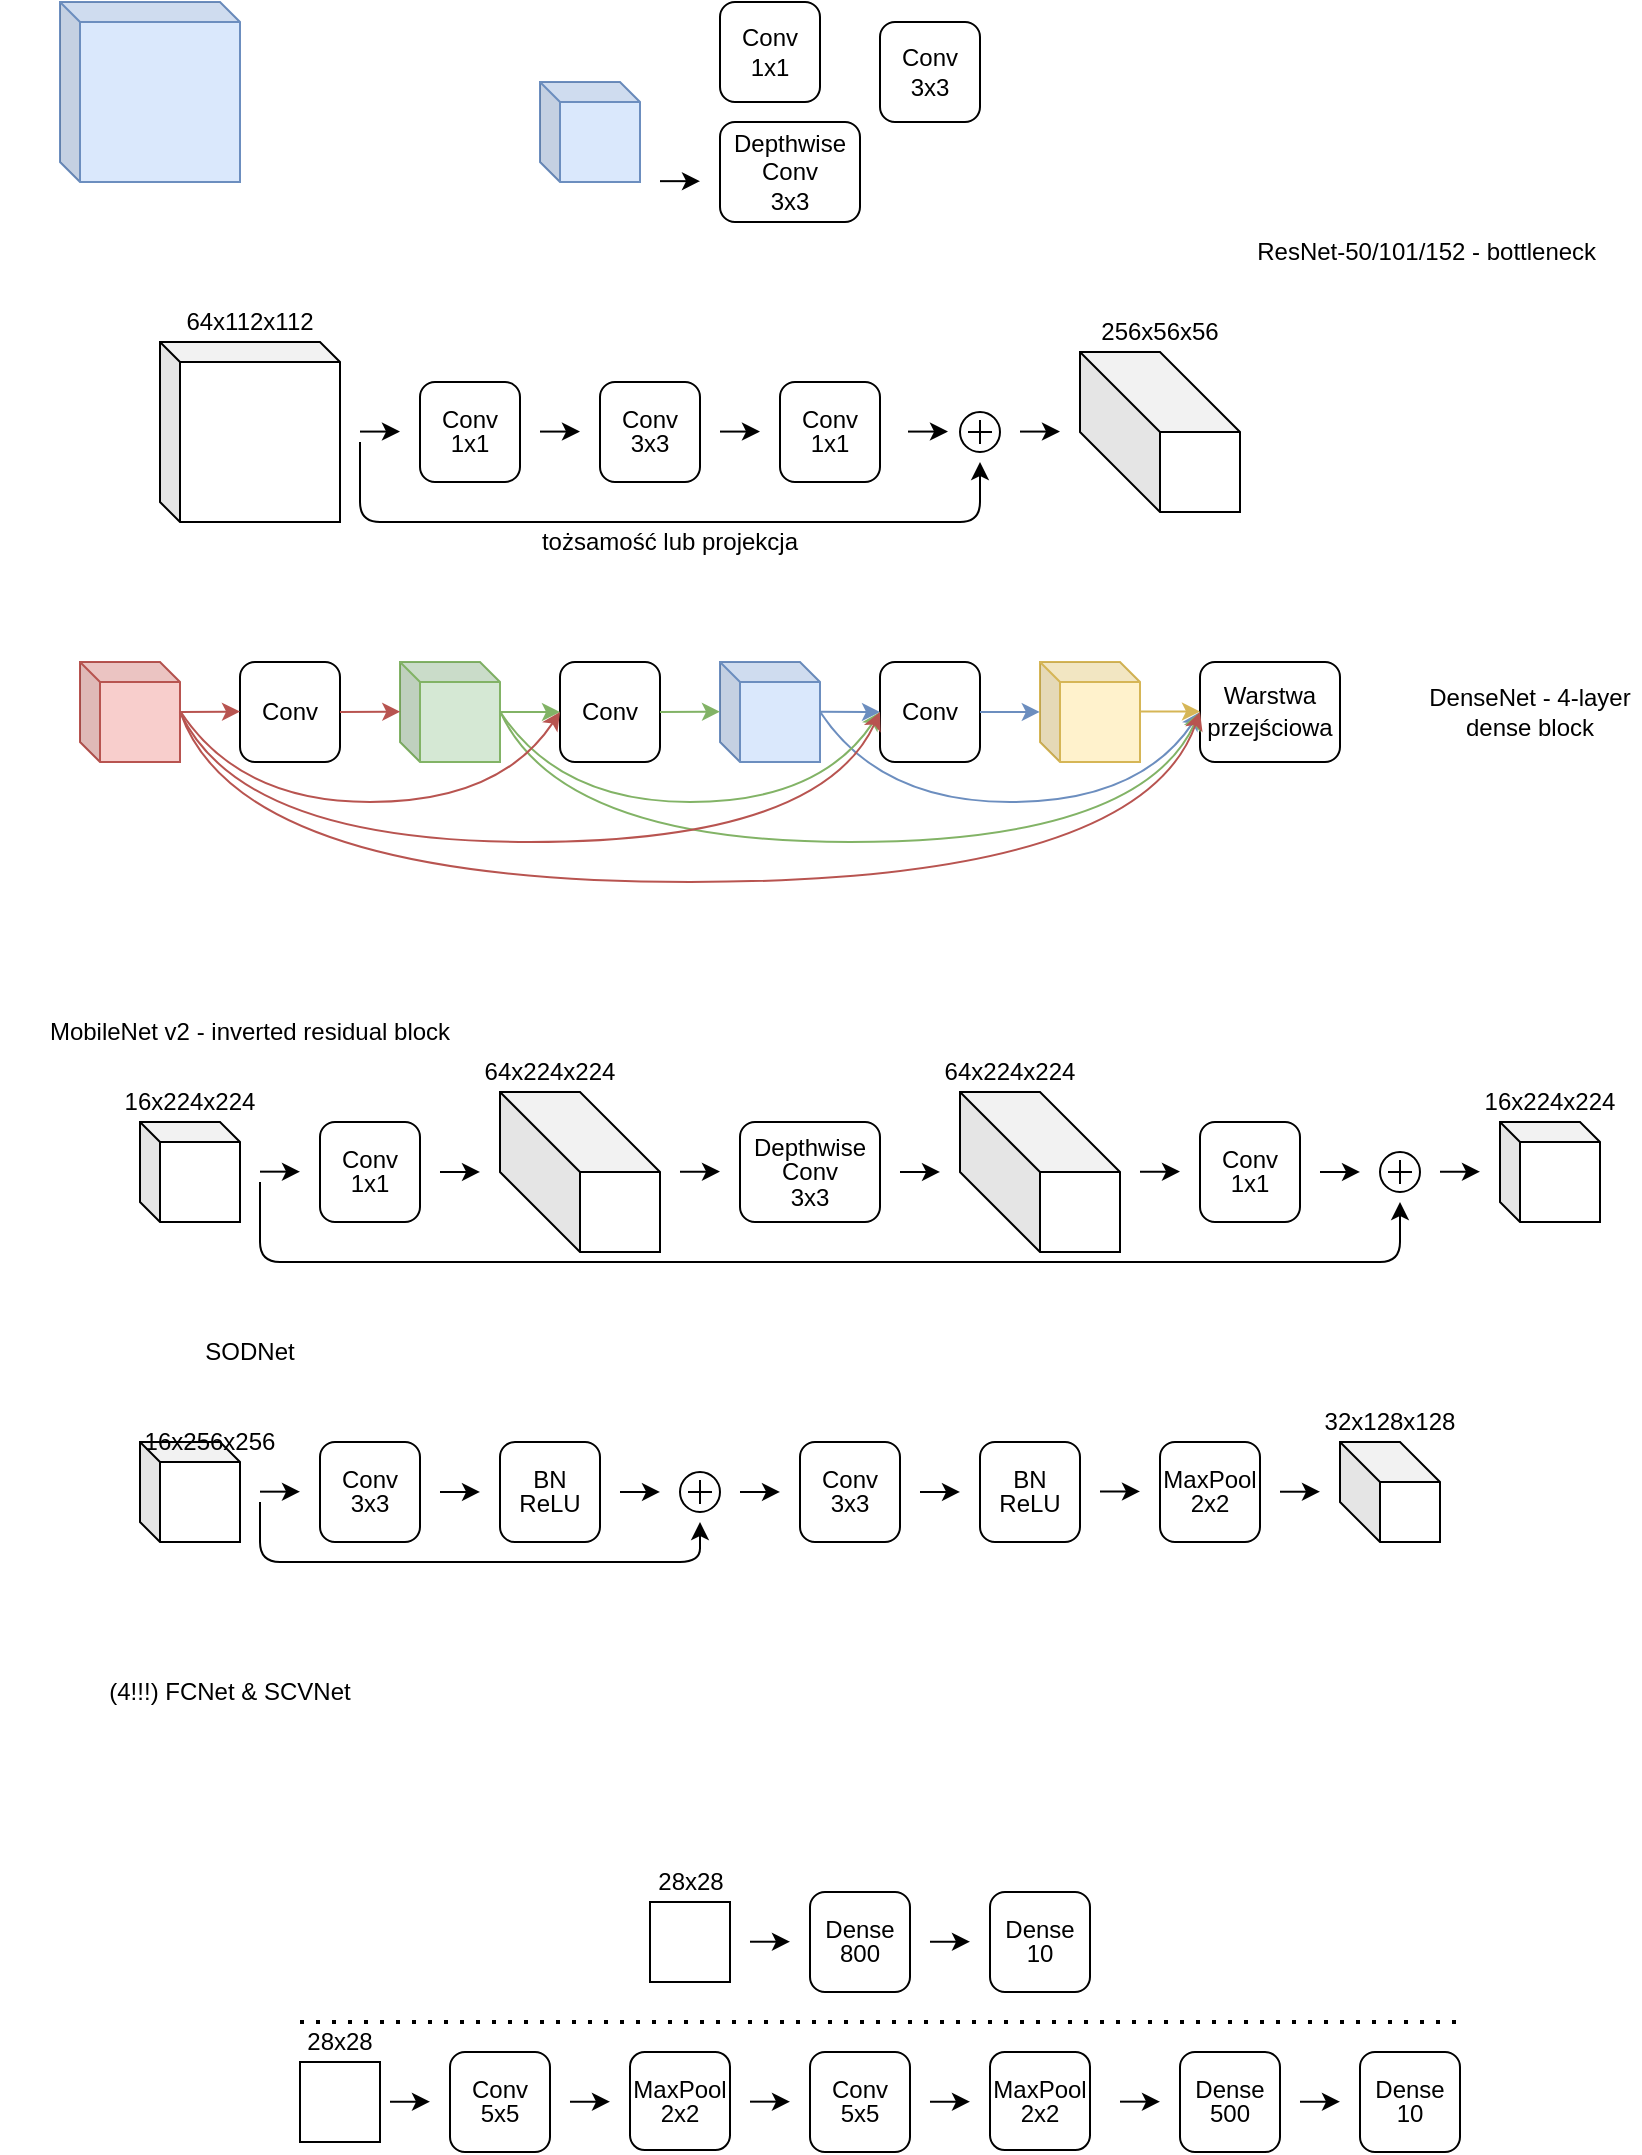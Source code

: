 <mxfile version="22.1.16" type="device">
  <diagram name="Strona-1" id="HDUOyaGQCRLY7hhTfCcC">
    <mxGraphModel dx="988" dy="570" grid="1" gridSize="10" guides="1" tooltips="1" connect="1" arrows="1" fold="1" page="1" pageScale="1" pageWidth="827" pageHeight="1169" math="0" shadow="0">
      <root>
        <mxCell id="0" />
        <mxCell id="1" parent="0" />
        <mxCell id="runT3AyKr49VSdhNjqDn-29" value="" style="shape=cube;whiteSpace=wrap;html=1;boundedLbl=1;backgroundOutline=1;darkOpacity=0.05;darkOpacity2=0.1;size=10;fillColor=#dae8fc;strokeColor=#6c8ebf;" parent="1" vertex="1">
          <mxGeometry x="30" y="30" width="90" height="90" as="geometry" />
        </mxCell>
        <mxCell id="runT3AyKr49VSdhNjqDn-30" value="" style="shape=cube;whiteSpace=wrap;html=1;boundedLbl=1;backgroundOutline=1;darkOpacity=0.05;darkOpacity2=0.1;size=40;" parent="1" vertex="1">
          <mxGeometry x="250" y="575" width="80" height="80" as="geometry" />
        </mxCell>
        <mxCell id="runT3AyKr49VSdhNjqDn-31" value="" style="shape=cube;whiteSpace=wrap;html=1;boundedLbl=1;backgroundOutline=1;darkOpacity=0.05;darkOpacity2=0.1;size=10;fillColor=#dae8fc;strokeColor=#6c8ebf;" parent="1" vertex="1">
          <mxGeometry x="270" y="70" width="50" height="50" as="geometry" />
        </mxCell>
        <mxCell id="runT3AyKr49VSdhNjqDn-32" value="Conv&lt;br&gt;1x1" style="rounded=1;whiteSpace=wrap;html=1;" parent="1" vertex="1">
          <mxGeometry x="360" y="30" width="50" height="50" as="geometry" />
        </mxCell>
        <mxCell id="runT3AyKr49VSdhNjqDn-35" value="Depthwise&lt;br&gt;Conv&lt;br&gt;3x3" style="rounded=1;whiteSpace=wrap;html=1;" parent="1" vertex="1">
          <mxGeometry x="360" y="90" width="70" height="50" as="geometry" />
        </mxCell>
        <mxCell id="runT3AyKr49VSdhNjqDn-36" value="" style="shape=cube;whiteSpace=wrap;html=1;boundedLbl=1;backgroundOutline=1;darkOpacity=0.05;darkOpacity2=0.1;size=10;" parent="1" vertex="1">
          <mxGeometry x="80" y="200" width="90" height="90" as="geometry" />
        </mxCell>
        <mxCell id="runT3AyKr49VSdhNjqDn-37" value="" style="endArrow=classic;html=1;rounded=0;" parent="1" edge="1">
          <mxGeometry width="50" height="50" relative="1" as="geometry">
            <mxPoint x="180" y="244.79" as="sourcePoint" />
            <mxPoint x="200" y="244.79" as="targetPoint" />
          </mxGeometry>
        </mxCell>
        <mxCell id="runT3AyKr49VSdhNjqDn-40" value="" style="endArrow=classic;html=1;rounded=0;" parent="1" edge="1">
          <mxGeometry width="50" height="50" relative="1" as="geometry">
            <mxPoint x="270" y="244.79" as="sourcePoint" />
            <mxPoint x="290" y="244.79" as="targetPoint" />
          </mxGeometry>
        </mxCell>
        <mxCell id="runT3AyKr49VSdhNjqDn-41" value="Conv&lt;br&gt;3x3" style="rounded=1;whiteSpace=wrap;html=1;" parent="1" vertex="1">
          <mxGeometry x="440" y="40" width="50" height="50" as="geometry" />
        </mxCell>
        <mxCell id="runT3AyKr49VSdhNjqDn-43" value="" style="endArrow=classic;html=1;rounded=0;" parent="1" edge="1">
          <mxGeometry width="50" height="50" relative="1" as="geometry">
            <mxPoint x="330" y="119.58" as="sourcePoint" />
            <mxPoint x="350" y="119.58" as="targetPoint" />
          </mxGeometry>
        </mxCell>
        <mxCell id="runT3AyKr49VSdhNjqDn-44" value="" style="endArrow=classic;html=1;rounded=0;" parent="1" edge="1">
          <mxGeometry width="50" height="50" relative="1" as="geometry">
            <mxPoint x="360" y="244.79" as="sourcePoint" />
            <mxPoint x="380" y="244.79" as="targetPoint" />
          </mxGeometry>
        </mxCell>
        <mxCell id="runT3AyKr49VSdhNjqDn-46" value="" style="endArrow=classic;html=1;rounded=0;" parent="1" edge="1">
          <mxGeometry width="50" height="50" relative="1" as="geometry">
            <mxPoint x="454" y="244.79" as="sourcePoint" />
            <mxPoint x="474" y="244.79" as="targetPoint" />
          </mxGeometry>
        </mxCell>
        <mxCell id="runT3AyKr49VSdhNjqDn-47" value="" style="verticalLabelPosition=bottom;shadow=0;dashed=0;align=center;html=1;verticalAlign=top;shape=mxgraph.electrical.abstract.summation_point;" parent="1" vertex="1">
          <mxGeometry x="480" y="235" width="20" height="20" as="geometry" />
        </mxCell>
        <mxCell id="runT3AyKr49VSdhNjqDn-48" value="" style="endArrow=classic;html=1;rounded=0;" parent="1" edge="1">
          <mxGeometry width="50" height="50" relative="1" as="geometry">
            <mxPoint x="510" y="244.79" as="sourcePoint" />
            <mxPoint x="530" y="244.79" as="targetPoint" />
          </mxGeometry>
        </mxCell>
        <mxCell id="runT3AyKr49VSdhNjqDn-49" value="" style="shape=cube;whiteSpace=wrap;html=1;boundedLbl=1;backgroundOutline=1;darkOpacity=0.05;darkOpacity2=0.1;size=40;" parent="1" vertex="1">
          <mxGeometry x="540" y="205" width="80" height="80" as="geometry" />
        </mxCell>
        <mxCell id="runT3AyKr49VSdhNjqDn-50" value="" style="endArrow=classic;html=1;rounded=1;curved=0;" parent="1" edge="1">
          <mxGeometry width="50" height="50" relative="1" as="geometry">
            <mxPoint x="180" y="250" as="sourcePoint" />
            <mxPoint x="490" y="260" as="targetPoint" />
            <Array as="points">
              <mxPoint x="180" y="290" />
              <mxPoint x="490" y="290" />
            </Array>
          </mxGeometry>
        </mxCell>
        <mxCell id="runT3AyKr49VSdhNjqDn-51" value="tożsamość lub projekcja" style="text;html=1;strokeColor=none;fillColor=none;align=center;verticalAlign=middle;whiteSpace=wrap;rounded=0;" parent="1" vertex="1">
          <mxGeometry x="265" y="290" width="140" height="20" as="geometry" />
        </mxCell>
        <mxCell id="runT3AyKr49VSdhNjqDn-52" value="64x112x112" style="text;html=1;strokeColor=none;fillColor=none;align=center;verticalAlign=middle;whiteSpace=wrap;rounded=0;" parent="1" vertex="1">
          <mxGeometry x="90" y="180" width="70" height="20" as="geometry" />
        </mxCell>
        <mxCell id="runT3AyKr49VSdhNjqDn-53" value="256x56x56" style="text;html=1;strokeColor=none;fillColor=none;align=center;verticalAlign=middle;whiteSpace=wrap;rounded=0;" parent="1" vertex="1">
          <mxGeometry x="545" y="185" width="70" height="20" as="geometry" />
        </mxCell>
        <mxCell id="runT3AyKr49VSdhNjqDn-54" value="ResNet-50/101/152 - bottleneck&amp;nbsp;" style="text;html=1;strokeColor=none;fillColor=none;align=center;verticalAlign=middle;whiteSpace=wrap;rounded=0;" parent="1" vertex="1">
          <mxGeometry x="620" y="140" width="190" height="30" as="geometry" />
        </mxCell>
        <mxCell id="runT3AyKr49VSdhNjqDn-55" value="" style="shape=cube;whiteSpace=wrap;html=1;boundedLbl=1;backgroundOutline=1;darkOpacity=0.05;darkOpacity2=0.1;size=10;fillColor=#f8cecc;strokeColor=#b85450;" parent="1" vertex="1">
          <mxGeometry x="40" y="360" width="50" height="50" as="geometry" />
        </mxCell>
        <mxCell id="runT3AyKr49VSdhNjqDn-56" value="DenseNet - 4-layer dense block" style="text;html=1;strokeColor=none;fillColor=none;align=center;verticalAlign=middle;whiteSpace=wrap;rounded=0;" parent="1" vertex="1">
          <mxGeometry x="710" y="370" width="110" height="30" as="geometry" />
        </mxCell>
        <mxCell id="runT3AyKr49VSdhNjqDn-57" value="Conv" style="rounded=1;whiteSpace=wrap;html=1;" parent="1" vertex="1">
          <mxGeometry x="120" y="360" width="50" height="50" as="geometry" />
        </mxCell>
        <mxCell id="runT3AyKr49VSdhNjqDn-58" value="" style="shape=cube;whiteSpace=wrap;html=1;boundedLbl=1;backgroundOutline=1;darkOpacity=0.05;darkOpacity2=0.1;size=10;fillColor=#d5e8d4;strokeColor=#82b366;" parent="1" vertex="1">
          <mxGeometry x="200" y="360" width="50" height="50" as="geometry" />
        </mxCell>
        <mxCell id="runT3AyKr49VSdhNjqDn-59" value="" style="shape=cube;whiteSpace=wrap;html=1;boundedLbl=1;backgroundOutline=1;darkOpacity=0.05;darkOpacity2=0.1;size=10;fillColor=#fff2cc;strokeColor=#d6b656;" parent="1" vertex="1">
          <mxGeometry x="520" y="360" width="50" height="50" as="geometry" />
        </mxCell>
        <mxCell id="runT3AyKr49VSdhNjqDn-60" value="" style="shape=cube;whiteSpace=wrap;html=1;boundedLbl=1;backgroundOutline=1;darkOpacity=0.05;darkOpacity2=0.1;size=10;fillColor=#dae8fc;strokeColor=#6c8ebf;" parent="1" vertex="1">
          <mxGeometry x="360" y="360" width="50" height="50" as="geometry" />
        </mxCell>
        <mxCell id="runT3AyKr49VSdhNjqDn-61" value="Conv" style="rounded=1;whiteSpace=wrap;html=1;" parent="1" vertex="1">
          <mxGeometry x="280" y="360" width="50" height="50" as="geometry" />
        </mxCell>
        <mxCell id="runT3AyKr49VSdhNjqDn-62" value="Conv" style="rounded=1;whiteSpace=wrap;html=1;" parent="1" vertex="1">
          <mxGeometry x="440" y="360" width="50" height="50" as="geometry" />
        </mxCell>
        <mxCell id="runT3AyKr49VSdhNjqDn-63" value="" style="rounded=1;whiteSpace=wrap;html=1;" parent="1" vertex="1">
          <mxGeometry x="600" y="360" width="70" height="50" as="geometry" />
        </mxCell>
        <mxCell id="runT3AyKr49VSdhNjqDn-67" value="" style="endArrow=classic;html=1;rounded=0;exitX=1.002;exitY=0.499;exitDx=0;exitDy=0;exitPerimeter=0;fillColor=#f8cecc;strokeColor=#b85450;" parent="1" source="runT3AyKr49VSdhNjqDn-55" edge="1">
          <mxGeometry width="50" height="50" relative="1" as="geometry">
            <mxPoint x="100" y="384.79" as="sourcePoint" />
            <mxPoint x="120" y="384.79" as="targetPoint" />
          </mxGeometry>
        </mxCell>
        <mxCell id="runT3AyKr49VSdhNjqDn-68" value="" style="endArrow=classic;html=1;rounded=0;exitX=1.009;exitY=0.495;exitDx=0;exitDy=0;exitPerimeter=0;fillColor=#fff2cc;strokeColor=#d6b656;" parent="1" source="runT3AyKr49VSdhNjqDn-59" edge="1">
          <mxGeometry width="50" height="50" relative="1" as="geometry">
            <mxPoint x="580" y="384.79" as="sourcePoint" />
            <mxPoint x="600" y="384.79" as="targetPoint" />
          </mxGeometry>
        </mxCell>
        <mxCell id="runT3AyKr49VSdhNjqDn-71" value="" style="endArrow=classic;html=1;rounded=0;exitX=1;exitY=0.5;exitDx=0;exitDy=0;entryX=-0.002;entryY=0.499;entryDx=0;entryDy=0;entryPerimeter=0;fillColor=#dae8fc;strokeColor=#6c8ebf;" parent="1" source="runT3AyKr49VSdhNjqDn-62" target="runT3AyKr49VSdhNjqDn-59" edge="1">
          <mxGeometry width="50" height="50" relative="1" as="geometry">
            <mxPoint x="500" y="400" as="sourcePoint" />
            <mxPoint x="550" y="350" as="targetPoint" />
          </mxGeometry>
        </mxCell>
        <mxCell id="runT3AyKr49VSdhNjqDn-72" value="" style="endArrow=classic;html=1;rounded=0;exitX=1;exitY=0.497;exitDx=0;exitDy=0;exitPerimeter=0;entryX=0;entryY=0.5;entryDx=0;entryDy=0;fillColor=#dae8fc;strokeColor=#6c8ebf;" parent="1" source="runT3AyKr49VSdhNjqDn-60" target="runT3AyKr49VSdhNjqDn-62" edge="1">
          <mxGeometry width="50" height="50" relative="1" as="geometry">
            <mxPoint x="400" y="400" as="sourcePoint" />
            <mxPoint x="450" y="350" as="targetPoint" />
          </mxGeometry>
        </mxCell>
        <mxCell id="runT3AyKr49VSdhNjqDn-73" value="" style="endArrow=classic;html=1;rounded=0;exitX=1;exitY=0.5;exitDx=0;exitDy=0;entryX=0.003;entryY=0.497;entryDx=0;entryDy=0;entryPerimeter=0;fillColor=#f8cecc;strokeColor=#b85450;" parent="1" source="runT3AyKr49VSdhNjqDn-57" target="runT3AyKr49VSdhNjqDn-58" edge="1">
          <mxGeometry width="50" height="50" relative="1" as="geometry">
            <mxPoint x="240" y="400" as="sourcePoint" />
            <mxPoint x="290" y="350" as="targetPoint" />
          </mxGeometry>
        </mxCell>
        <mxCell id="runT3AyKr49VSdhNjqDn-74" value="" style="endArrow=classic;html=1;rounded=0;entryX=0;entryY=0.5;entryDx=0;entryDy=0;fillColor=#d5e8d4;strokeColor=#82b366;" parent="1" target="runT3AyKr49VSdhNjqDn-61" edge="1">
          <mxGeometry width="50" height="50" relative="1" as="geometry">
            <mxPoint x="250" y="385" as="sourcePoint" />
            <mxPoint x="290" y="350" as="targetPoint" />
          </mxGeometry>
        </mxCell>
        <mxCell id="runT3AyKr49VSdhNjqDn-75" value="" style="endArrow=classic;html=1;rounded=0;exitX=1;exitY=0.5;exitDx=0;exitDy=0;entryX=0;entryY=0.497;entryDx=0;entryDy=0;entryPerimeter=0;fillColor=#d5e8d4;strokeColor=#82b366;" parent="1" source="runT3AyKr49VSdhNjqDn-61" target="runT3AyKr49VSdhNjqDn-60" edge="1">
          <mxGeometry width="50" height="50" relative="1" as="geometry">
            <mxPoint x="240" y="400" as="sourcePoint" />
            <mxPoint x="290" y="350" as="targetPoint" />
          </mxGeometry>
        </mxCell>
        <mxCell id="runT3AyKr49VSdhNjqDn-76" value="" style="endArrow=classic;html=1;rounded=0;exitX=1.003;exitY=0.501;exitDx=0;exitDy=0;exitPerimeter=0;entryX=0;entryY=0.5;entryDx=0;entryDy=0;fillColor=#dae8fc;strokeColor=#6c8ebf;curved=1;" parent="1" source="runT3AyKr49VSdhNjqDn-60" target="runT3AyKr49VSdhNjqDn-63" edge="1">
          <mxGeometry width="50" height="50" relative="1" as="geometry">
            <mxPoint x="450" y="460" as="sourcePoint" />
            <mxPoint x="600" y="430" as="targetPoint" />
            <Array as="points">
              <mxPoint x="440" y="430" />
              <mxPoint x="570" y="430" />
            </Array>
          </mxGeometry>
        </mxCell>
        <mxCell id="runT3AyKr49VSdhNjqDn-77" value="" style="endArrow=classic;html=1;rounded=0;exitX=1.005;exitY=0.504;exitDx=0;exitDy=0;exitPerimeter=0;entryX=0;entryY=0.5;entryDx=0;entryDy=0;fillColor=#d5e8d4;strokeColor=#82b366;curved=1;" parent="1" source="runT3AyKr49VSdhNjqDn-58" target="runT3AyKr49VSdhNjqDn-62" edge="1">
          <mxGeometry width="50" height="50" relative="1" as="geometry">
            <mxPoint x="260" y="390" as="sourcePoint" />
            <mxPoint x="480" y="350" as="targetPoint" />
            <Array as="points">
              <mxPoint x="280" y="430" />
              <mxPoint x="410" y="430" />
            </Array>
          </mxGeometry>
        </mxCell>
        <mxCell id="runT3AyKr49VSdhNjqDn-78" value="" style="endArrow=classic;html=1;rounded=0;exitX=1.003;exitY=0.499;exitDx=0;exitDy=0;exitPerimeter=0;entryX=0;entryY=0.5;entryDx=0;entryDy=0;fillColor=#d5e8d4;strokeColor=#82b366;curved=1;" parent="1" source="runT3AyKr49VSdhNjqDn-58" target="runT3AyKr49VSdhNjqDn-63" edge="1">
          <mxGeometry width="50" height="50" relative="1" as="geometry">
            <mxPoint x="250" y="390" as="sourcePoint" />
            <mxPoint x="380" y="360" as="targetPoint" />
            <Array as="points">
              <mxPoint x="280" y="450" />
              <mxPoint x="570" y="450" />
            </Array>
          </mxGeometry>
        </mxCell>
        <mxCell id="runT3AyKr49VSdhNjqDn-79" value="" style="endArrow=classic;html=1;rounded=0;entryX=0;entryY=0.5;entryDx=0;entryDy=0;fillColor=#f8cecc;strokeColor=#b85450;curved=1;exitX=1.005;exitY=0.496;exitDx=0;exitDy=0;exitPerimeter=0;" parent="1" source="runT3AyKr49VSdhNjqDn-55" target="runT3AyKr49VSdhNjqDn-61" edge="1">
          <mxGeometry width="50" height="50" relative="1" as="geometry">
            <mxPoint x="100" y="390" as="sourcePoint" />
            <mxPoint x="280" y="390" as="targetPoint" />
            <Array as="points">
              <mxPoint x="120" y="430" />
              <mxPoint x="250" y="430" />
            </Array>
          </mxGeometry>
        </mxCell>
        <mxCell id="runT3AyKr49VSdhNjqDn-80" value="" style="endArrow=classic;html=1;rounded=0;exitX=0.998;exitY=0.495;exitDx=0;exitDy=0;exitPerimeter=0;entryX=0;entryY=0.5;entryDx=0;entryDy=0;fillColor=#f8cecc;strokeColor=#b85450;curved=1;" parent="1" source="runT3AyKr49VSdhNjqDn-55" target="runT3AyKr49VSdhNjqDn-62" edge="1">
          <mxGeometry width="50" height="50" relative="1" as="geometry">
            <mxPoint x="90" y="390" as="sourcePoint" />
            <mxPoint x="440" y="390" as="targetPoint" />
            <Array as="points">
              <mxPoint x="120" y="450" />
              <mxPoint x="410" y="450" />
            </Array>
          </mxGeometry>
        </mxCell>
        <mxCell id="runT3AyKr49VSdhNjqDn-81" value="" style="endArrow=classic;html=1;rounded=0;entryX=0;entryY=0.5;entryDx=0;entryDy=0;fillColor=#f8cecc;strokeColor=#b85450;curved=1;exitX=1.005;exitY=0.506;exitDx=0;exitDy=0;exitPerimeter=0;" parent="1" source="runT3AyKr49VSdhNjqDn-55" target="runT3AyKr49VSdhNjqDn-63" edge="1">
          <mxGeometry width="50" height="50" relative="1" as="geometry">
            <mxPoint x="110" y="400" as="sourcePoint" />
            <mxPoint x="520" y="460" as="targetPoint" />
            <Array as="points">
              <mxPoint x="120" y="470" />
              <mxPoint x="570" y="470" />
            </Array>
          </mxGeometry>
        </mxCell>
        <mxCell id="runT3AyKr49VSdhNjqDn-82" value="SODNet" style="text;html=1;strokeColor=none;fillColor=none;align=center;verticalAlign=middle;whiteSpace=wrap;rounded=0;" parent="1" vertex="1">
          <mxGeometry x="10" y="690" width="230" height="30" as="geometry" />
        </mxCell>
        <mxCell id="runT3AyKr49VSdhNjqDn-83" value="" style="shape=cube;whiteSpace=wrap;html=1;boundedLbl=1;backgroundOutline=1;darkOpacity=0.05;darkOpacity2=0.1;size=10;" parent="1" vertex="1">
          <mxGeometry x="70" y="590" width="50" height="50" as="geometry" />
        </mxCell>
        <mxCell id="runT3AyKr49VSdhNjqDn-85" value="" style="rounded=1;whiteSpace=wrap;html=1;" parent="1" vertex="1">
          <mxGeometry x="370" y="590" width="70" height="50" as="geometry" />
        </mxCell>
        <mxCell id="runT3AyKr49VSdhNjqDn-86" value="" style="endArrow=classic;html=1;rounded=0;" parent="1" edge="1">
          <mxGeometry width="50" height="50" relative="1" as="geometry">
            <mxPoint x="130" y="614.83" as="sourcePoint" />
            <mxPoint x="150" y="614.83" as="targetPoint" />
          </mxGeometry>
        </mxCell>
        <mxCell id="runT3AyKr49VSdhNjqDn-87" value="" style="endArrow=classic;html=1;rounded=0;" parent="1" edge="1">
          <mxGeometry width="50" height="50" relative="1" as="geometry">
            <mxPoint x="220" y="615" as="sourcePoint" />
            <mxPoint x="240" y="614.94" as="targetPoint" />
          </mxGeometry>
        </mxCell>
        <mxCell id="runT3AyKr49VSdhNjqDn-88" value="" style="endArrow=classic;html=1;rounded=0;" parent="1" edge="1">
          <mxGeometry width="50" height="50" relative="1" as="geometry">
            <mxPoint x="340" y="614.86" as="sourcePoint" />
            <mxPoint x="360" y="614.8" as="targetPoint" />
          </mxGeometry>
        </mxCell>
        <mxCell id="runT3AyKr49VSdhNjqDn-89" value="" style="shape=cube;whiteSpace=wrap;html=1;boundedLbl=1;backgroundOutline=1;darkOpacity=0.05;darkOpacity2=0.1;size=40;" parent="1" vertex="1">
          <mxGeometry x="480" y="575" width="80" height="80" as="geometry" />
        </mxCell>
        <mxCell id="runT3AyKr49VSdhNjqDn-90" value="" style="endArrow=classic;html=1;rounded=0;" parent="1" edge="1">
          <mxGeometry width="50" height="50" relative="1" as="geometry">
            <mxPoint x="450" y="615" as="sourcePoint" />
            <mxPoint x="470" y="614.94" as="targetPoint" />
          </mxGeometry>
        </mxCell>
        <mxCell id="runT3AyKr49VSdhNjqDn-91" value="" style="endArrow=classic;html=1;rounded=0;" parent="1" edge="1">
          <mxGeometry width="50" height="50" relative="1" as="geometry">
            <mxPoint x="570" y="614.86" as="sourcePoint" />
            <mxPoint x="590" y="614.8" as="targetPoint" />
          </mxGeometry>
        </mxCell>
        <mxCell id="runT3AyKr49VSdhNjqDn-93" value="" style="endArrow=classic;html=1;rounded=0;" parent="1" edge="1">
          <mxGeometry width="50" height="50" relative="1" as="geometry">
            <mxPoint x="660" y="615" as="sourcePoint" />
            <mxPoint x="680" y="614.94" as="targetPoint" />
          </mxGeometry>
        </mxCell>
        <mxCell id="runT3AyKr49VSdhNjqDn-94" value="" style="shape=cube;whiteSpace=wrap;html=1;boundedLbl=1;backgroundOutline=1;darkOpacity=0.05;darkOpacity2=0.1;size=10;" parent="1" vertex="1">
          <mxGeometry x="750" y="590" width="50" height="50" as="geometry" />
        </mxCell>
        <mxCell id="runT3AyKr49VSdhNjqDn-96" value="16x224x224" style="text;html=1;strokeColor=none;fillColor=none;align=center;verticalAlign=middle;whiteSpace=wrap;rounded=0;" parent="1" vertex="1">
          <mxGeometry x="60" y="570" width="70" height="20" as="geometry" />
        </mxCell>
        <mxCell id="runT3AyKr49VSdhNjqDn-97" value="16x224x224" style="text;html=1;strokeColor=none;fillColor=none;align=center;verticalAlign=middle;whiteSpace=wrap;rounded=0;" parent="1" vertex="1">
          <mxGeometry x="740" y="570" width="70" height="20" as="geometry" />
        </mxCell>
        <mxCell id="runT3AyKr49VSdhNjqDn-98" value="64x224x224" style="text;html=1;strokeColor=none;fillColor=none;align=center;verticalAlign=middle;whiteSpace=wrap;rounded=0;" parent="1" vertex="1">
          <mxGeometry x="240" y="555" width="70" height="20" as="geometry" />
        </mxCell>
        <mxCell id="runT3AyKr49VSdhNjqDn-99" value="64x224x224" style="text;html=1;strokeColor=none;fillColor=none;align=center;verticalAlign=middle;whiteSpace=wrap;rounded=0;" parent="1" vertex="1">
          <mxGeometry x="470" y="555" width="70" height="20" as="geometry" />
        </mxCell>
        <mxCell id="runT3AyKr49VSdhNjqDn-100" value="" style="endArrow=classic;html=1;rounded=1;curved=0;" parent="1" edge="1">
          <mxGeometry width="50" height="50" relative="1" as="geometry">
            <mxPoint x="130" y="620" as="sourcePoint" />
            <mxPoint x="700" y="630" as="targetPoint" />
            <Array as="points">
              <mxPoint x="130" y="660" />
              <mxPoint x="700" y="660" />
            </Array>
          </mxGeometry>
        </mxCell>
        <mxCell id="runT3AyKr49VSdhNjqDn-101" value="" style="verticalLabelPosition=bottom;shadow=0;dashed=0;align=center;html=1;verticalAlign=top;shape=mxgraph.electrical.abstract.summation_point;" parent="1" vertex="1">
          <mxGeometry x="690" y="605" width="20" height="20" as="geometry" />
        </mxCell>
        <mxCell id="runT3AyKr49VSdhNjqDn-103" value="" style="endArrow=classic;html=1;rounded=0;" parent="1" edge="1">
          <mxGeometry width="50" height="50" relative="1" as="geometry">
            <mxPoint x="720" y="614.92" as="sourcePoint" />
            <mxPoint x="740" y="614.86" as="targetPoint" />
          </mxGeometry>
        </mxCell>
        <mxCell id="runT3AyKr49VSdhNjqDn-111" value="" style="group" parent="1" vertex="1" connectable="0">
          <mxGeometry x="600" y="590" width="50" height="50" as="geometry" />
        </mxCell>
        <mxCell id="runT3AyKr49VSdhNjqDn-92" value="" style="rounded=1;whiteSpace=wrap;html=1;" parent="runT3AyKr49VSdhNjqDn-111" vertex="1">
          <mxGeometry width="50" height="50" as="geometry" />
        </mxCell>
        <mxCell id="runT3AyKr49VSdhNjqDn-110" value="" style="group" parent="runT3AyKr49VSdhNjqDn-111" vertex="1" connectable="0">
          <mxGeometry y="10" width="50" height="30" as="geometry" />
        </mxCell>
        <mxCell id="runT3AyKr49VSdhNjqDn-105" value="1x1" style="text;html=1;strokeColor=none;fillColor=none;align=center;verticalAlign=middle;whiteSpace=wrap;rounded=0;" parent="runT3AyKr49VSdhNjqDn-110" vertex="1">
          <mxGeometry y="12.857" width="50" height="17.143" as="geometry" />
        </mxCell>
        <mxCell id="runT3AyKr49VSdhNjqDn-104" value="Conv" style="text;html=1;strokeColor=none;fillColor=none;align=center;verticalAlign=middle;whiteSpace=wrap;rounded=0;" parent="runT3AyKr49VSdhNjqDn-110" vertex="1">
          <mxGeometry width="50" height="17.143" as="geometry" />
        </mxCell>
        <mxCell id="runT3AyKr49VSdhNjqDn-112" value="" style="group" parent="1" vertex="1" connectable="0">
          <mxGeometry x="160" y="590" width="50" height="50" as="geometry" />
        </mxCell>
        <mxCell id="runT3AyKr49VSdhNjqDn-113" value="" style="rounded=1;whiteSpace=wrap;html=1;" parent="runT3AyKr49VSdhNjqDn-112" vertex="1">
          <mxGeometry width="50" height="50" as="geometry" />
        </mxCell>
        <mxCell id="runT3AyKr49VSdhNjqDn-114" value="" style="group" parent="runT3AyKr49VSdhNjqDn-112" vertex="1" connectable="0">
          <mxGeometry y="10" width="50" height="30" as="geometry" />
        </mxCell>
        <mxCell id="runT3AyKr49VSdhNjqDn-115" value="1x1" style="text;html=1;strokeColor=none;fillColor=none;align=center;verticalAlign=middle;whiteSpace=wrap;rounded=0;" parent="runT3AyKr49VSdhNjqDn-114" vertex="1">
          <mxGeometry y="12.857" width="50" height="17.143" as="geometry" />
        </mxCell>
        <mxCell id="runT3AyKr49VSdhNjqDn-116" value="Conv" style="text;html=1;strokeColor=none;fillColor=none;align=center;verticalAlign=middle;whiteSpace=wrap;rounded=0;" parent="runT3AyKr49VSdhNjqDn-114" vertex="1">
          <mxGeometry width="50" height="17.143" as="geometry" />
        </mxCell>
        <mxCell id="runT3AyKr49VSdhNjqDn-120" value="" style="group" parent="1" vertex="1" connectable="0">
          <mxGeometry x="370" y="590" width="70" height="50" as="geometry" />
        </mxCell>
        <mxCell id="runT3AyKr49VSdhNjqDn-117" value="Depthwise" style="text;html=1;strokeColor=none;fillColor=none;align=center;verticalAlign=middle;whiteSpace=wrap;rounded=0;" parent="runT3AyKr49VSdhNjqDn-120" vertex="1">
          <mxGeometry width="70" height="25" as="geometry" />
        </mxCell>
        <mxCell id="runT3AyKr49VSdhNjqDn-118" value="Conv" style="text;html=1;strokeColor=none;fillColor=none;align=center;verticalAlign=middle;whiteSpace=wrap;rounded=0;" parent="runT3AyKr49VSdhNjqDn-120" vertex="1">
          <mxGeometry y="12.5" width="70" height="25" as="geometry" />
        </mxCell>
        <mxCell id="runT3AyKr49VSdhNjqDn-119" value="3x3" style="text;html=1;strokeColor=none;fillColor=none;align=center;verticalAlign=middle;whiteSpace=wrap;rounded=0;" parent="runT3AyKr49VSdhNjqDn-120" vertex="1">
          <mxGeometry y="25" width="70" height="25" as="geometry" />
        </mxCell>
        <mxCell id="runT3AyKr49VSdhNjqDn-123" value="" style="group" parent="1" vertex="1" connectable="0">
          <mxGeometry x="600" y="360" width="70" height="50" as="geometry" />
        </mxCell>
        <mxCell id="runT3AyKr49VSdhNjqDn-121" value="Warstwa" style="text;html=1;strokeColor=none;fillColor=none;align=center;verticalAlign=middle;whiteSpace=wrap;rounded=0;" parent="runT3AyKr49VSdhNjqDn-123" vertex="1">
          <mxGeometry width="70" height="33.333" as="geometry" />
        </mxCell>
        <mxCell id="runT3AyKr49VSdhNjqDn-122" value="przejściowa" style="text;html=1;strokeColor=none;fillColor=none;align=center;verticalAlign=middle;whiteSpace=wrap;rounded=0;" parent="runT3AyKr49VSdhNjqDn-123" vertex="1">
          <mxGeometry y="16.667" width="70" height="33.333" as="geometry" />
        </mxCell>
        <mxCell id="runT3AyKr49VSdhNjqDn-124" value="" style="group" parent="1" vertex="1" connectable="0">
          <mxGeometry x="390" y="220" width="50" height="50" as="geometry" />
        </mxCell>
        <mxCell id="runT3AyKr49VSdhNjqDn-125" value="" style="rounded=1;whiteSpace=wrap;html=1;" parent="runT3AyKr49VSdhNjqDn-124" vertex="1">
          <mxGeometry width="50" height="50" as="geometry" />
        </mxCell>
        <mxCell id="runT3AyKr49VSdhNjqDn-126" value="" style="group" parent="runT3AyKr49VSdhNjqDn-124" vertex="1" connectable="0">
          <mxGeometry y="10" width="50" height="30" as="geometry" />
        </mxCell>
        <mxCell id="runT3AyKr49VSdhNjqDn-127" value="1x1" style="text;html=1;strokeColor=none;fillColor=none;align=center;verticalAlign=middle;whiteSpace=wrap;rounded=0;" parent="runT3AyKr49VSdhNjqDn-126" vertex="1">
          <mxGeometry y="12.857" width="50" height="17.143" as="geometry" />
        </mxCell>
        <mxCell id="runT3AyKr49VSdhNjqDn-128" value="Conv" style="text;html=1;strokeColor=none;fillColor=none;align=center;verticalAlign=middle;whiteSpace=wrap;rounded=0;" parent="runT3AyKr49VSdhNjqDn-126" vertex="1">
          <mxGeometry width="50" height="17.143" as="geometry" />
        </mxCell>
        <mxCell id="runT3AyKr49VSdhNjqDn-130" value="" style="group" parent="1" vertex="1" connectable="0">
          <mxGeometry x="300" y="220" width="50" height="50" as="geometry" />
        </mxCell>
        <mxCell id="runT3AyKr49VSdhNjqDn-131" value="" style="rounded=1;whiteSpace=wrap;html=1;" parent="runT3AyKr49VSdhNjqDn-130" vertex="1">
          <mxGeometry width="50" height="50" as="geometry" />
        </mxCell>
        <mxCell id="runT3AyKr49VSdhNjqDn-132" value="" style="group" parent="runT3AyKr49VSdhNjqDn-130" vertex="1" connectable="0">
          <mxGeometry y="10" width="50" height="30" as="geometry" />
        </mxCell>
        <mxCell id="runT3AyKr49VSdhNjqDn-133" value="3x3" style="text;html=1;strokeColor=none;fillColor=none;align=center;verticalAlign=middle;whiteSpace=wrap;rounded=0;" parent="runT3AyKr49VSdhNjqDn-132" vertex="1">
          <mxGeometry y="12.857" width="50" height="17.143" as="geometry" />
        </mxCell>
        <mxCell id="runT3AyKr49VSdhNjqDn-134" value="Conv" style="text;html=1;strokeColor=none;fillColor=none;align=center;verticalAlign=middle;whiteSpace=wrap;rounded=0;" parent="runT3AyKr49VSdhNjqDn-132" vertex="1">
          <mxGeometry width="50" height="17.143" as="geometry" />
        </mxCell>
        <mxCell id="runT3AyKr49VSdhNjqDn-135" value="" style="group" parent="1" vertex="1" connectable="0">
          <mxGeometry x="210" y="220" width="50" height="50" as="geometry" />
        </mxCell>
        <mxCell id="runT3AyKr49VSdhNjqDn-136" value="" style="rounded=1;whiteSpace=wrap;html=1;" parent="runT3AyKr49VSdhNjqDn-135" vertex="1">
          <mxGeometry width="50" height="50" as="geometry" />
        </mxCell>
        <mxCell id="runT3AyKr49VSdhNjqDn-137" value="" style="group" parent="runT3AyKr49VSdhNjqDn-135" vertex="1" connectable="0">
          <mxGeometry y="10" width="50" height="30" as="geometry" />
        </mxCell>
        <mxCell id="runT3AyKr49VSdhNjqDn-138" value="1x1" style="text;html=1;strokeColor=none;fillColor=none;align=center;verticalAlign=middle;whiteSpace=wrap;rounded=0;" parent="runT3AyKr49VSdhNjqDn-137" vertex="1">
          <mxGeometry y="12.857" width="50" height="17.143" as="geometry" />
        </mxCell>
        <mxCell id="runT3AyKr49VSdhNjqDn-139" value="Conv" style="text;html=1;strokeColor=none;fillColor=none;align=center;verticalAlign=middle;whiteSpace=wrap;rounded=0;" parent="runT3AyKr49VSdhNjqDn-137" vertex="1">
          <mxGeometry width="50" height="17.143" as="geometry" />
        </mxCell>
        <mxCell id="ynXU6TOS3hzHKZeXR8SU-1" value="MobileNet v2 - inverted residual block" style="text;html=1;strokeColor=none;fillColor=none;align=center;verticalAlign=middle;whiteSpace=wrap;rounded=0;" parent="1" vertex="1">
          <mxGeometry x="10" y="530" width="230" height="30" as="geometry" />
        </mxCell>
        <mxCell id="ynXU6TOS3hzHKZeXR8SU-2" value="" style="shape=cube;whiteSpace=wrap;html=1;boundedLbl=1;backgroundOutline=1;darkOpacity=0.05;darkOpacity2=0.1;size=10;" parent="1" vertex="1">
          <mxGeometry x="70" y="750" width="50" height="50" as="geometry" />
        </mxCell>
        <mxCell id="ynXU6TOS3hzHKZeXR8SU-3" value="" style="endArrow=classic;html=1;rounded=0;" parent="1" edge="1">
          <mxGeometry width="50" height="50" relative="1" as="geometry">
            <mxPoint x="130" y="774.83" as="sourcePoint" />
            <mxPoint x="150" y="774.83" as="targetPoint" />
          </mxGeometry>
        </mxCell>
        <mxCell id="ynXU6TOS3hzHKZeXR8SU-4" value="" style="endArrow=classic;html=1;rounded=0;" parent="1" edge="1">
          <mxGeometry width="50" height="50" relative="1" as="geometry">
            <mxPoint x="220" y="775" as="sourcePoint" />
            <mxPoint x="240" y="774.94" as="targetPoint" />
          </mxGeometry>
        </mxCell>
        <mxCell id="ynXU6TOS3hzHKZeXR8SU-6" value="" style="group" parent="1" vertex="1" connectable="0">
          <mxGeometry x="160" y="750" width="50" height="50" as="geometry" />
        </mxCell>
        <mxCell id="ynXU6TOS3hzHKZeXR8SU-7" value="" style="rounded=1;whiteSpace=wrap;html=1;" parent="ynXU6TOS3hzHKZeXR8SU-6" vertex="1">
          <mxGeometry width="50" height="50" as="geometry" />
        </mxCell>
        <mxCell id="ynXU6TOS3hzHKZeXR8SU-8" value="" style="group" parent="ynXU6TOS3hzHKZeXR8SU-6" vertex="1" connectable="0">
          <mxGeometry y="10" width="50" height="30" as="geometry" />
        </mxCell>
        <mxCell id="ynXU6TOS3hzHKZeXR8SU-9" value="3x3" style="text;html=1;strokeColor=none;fillColor=none;align=center;verticalAlign=middle;whiteSpace=wrap;rounded=0;" parent="ynXU6TOS3hzHKZeXR8SU-8" vertex="1">
          <mxGeometry y="12.857" width="50" height="17.143" as="geometry" />
        </mxCell>
        <mxCell id="ynXU6TOS3hzHKZeXR8SU-10" value="Conv" style="text;html=1;strokeColor=none;fillColor=none;align=center;verticalAlign=middle;whiteSpace=wrap;rounded=0;" parent="ynXU6TOS3hzHKZeXR8SU-8" vertex="1">
          <mxGeometry width="50" height="17.143" as="geometry" />
        </mxCell>
        <mxCell id="ynXU6TOS3hzHKZeXR8SU-12" value="" style="group" parent="1" vertex="1" connectable="0">
          <mxGeometry x="250" y="750" width="50" height="50" as="geometry" />
        </mxCell>
        <mxCell id="ynXU6TOS3hzHKZeXR8SU-13" value="" style="rounded=1;whiteSpace=wrap;html=1;" parent="ynXU6TOS3hzHKZeXR8SU-12" vertex="1">
          <mxGeometry width="50" height="50" as="geometry" />
        </mxCell>
        <mxCell id="ynXU6TOS3hzHKZeXR8SU-14" value="" style="group" parent="ynXU6TOS3hzHKZeXR8SU-12" vertex="1" connectable="0">
          <mxGeometry y="10" width="50" height="30" as="geometry" />
        </mxCell>
        <mxCell id="ynXU6TOS3hzHKZeXR8SU-15" value="ReLU" style="text;html=1;strokeColor=none;fillColor=none;align=center;verticalAlign=middle;whiteSpace=wrap;rounded=0;" parent="ynXU6TOS3hzHKZeXR8SU-14" vertex="1">
          <mxGeometry y="12.857" width="50" height="17.143" as="geometry" />
        </mxCell>
        <mxCell id="ynXU6TOS3hzHKZeXR8SU-16" value="BN" style="text;html=1;strokeColor=none;fillColor=none;align=center;verticalAlign=middle;whiteSpace=wrap;rounded=0;" parent="ynXU6TOS3hzHKZeXR8SU-14" vertex="1">
          <mxGeometry width="50" height="17.143" as="geometry" />
        </mxCell>
        <mxCell id="ynXU6TOS3hzHKZeXR8SU-17" value="" style="endArrow=classic;html=1;rounded=0;" parent="1" edge="1">
          <mxGeometry width="50" height="50" relative="1" as="geometry">
            <mxPoint x="310" y="775" as="sourcePoint" />
            <mxPoint x="330" y="774.94" as="targetPoint" />
          </mxGeometry>
        </mxCell>
        <mxCell id="ynXU6TOS3hzHKZeXR8SU-18" value="" style="verticalLabelPosition=bottom;shadow=0;dashed=0;align=center;html=1;verticalAlign=top;shape=mxgraph.electrical.abstract.summation_point;" parent="1" vertex="1">
          <mxGeometry x="340" y="765" width="20" height="20" as="geometry" />
        </mxCell>
        <mxCell id="ynXU6TOS3hzHKZeXR8SU-19" value="" style="endArrow=classic;html=1;rounded=0;" parent="1" edge="1">
          <mxGeometry width="50" height="50" relative="1" as="geometry">
            <mxPoint x="550" y="774.77" as="sourcePoint" />
            <mxPoint x="570" y="774.71" as="targetPoint" />
          </mxGeometry>
        </mxCell>
        <mxCell id="ynXU6TOS3hzHKZeXR8SU-20" value="" style="endArrow=classic;html=1;rounded=1;curved=0;" parent="1" edge="1">
          <mxGeometry width="50" height="50" relative="1" as="geometry">
            <mxPoint x="130" y="780" as="sourcePoint" />
            <mxPoint x="350" y="790" as="targetPoint" />
            <Array as="points">
              <mxPoint x="130" y="810" />
              <mxPoint x="240" y="810" />
              <mxPoint x="350" y="810" />
            </Array>
          </mxGeometry>
        </mxCell>
        <mxCell id="ynXU6TOS3hzHKZeXR8SU-34" value="" style="endArrow=classic;html=1;rounded=0;" parent="1" edge="1">
          <mxGeometry width="50" height="50" relative="1" as="geometry">
            <mxPoint x="460" y="775" as="sourcePoint" />
            <mxPoint x="480" y="774.94" as="targetPoint" />
          </mxGeometry>
        </mxCell>
        <mxCell id="ynXU6TOS3hzHKZeXR8SU-35" value="" style="group" parent="1" vertex="1" connectable="0">
          <mxGeometry x="400" y="750" width="50" height="50" as="geometry" />
        </mxCell>
        <mxCell id="ynXU6TOS3hzHKZeXR8SU-36" value="" style="rounded=1;whiteSpace=wrap;html=1;" parent="ynXU6TOS3hzHKZeXR8SU-35" vertex="1">
          <mxGeometry width="50" height="50" as="geometry" />
        </mxCell>
        <mxCell id="ynXU6TOS3hzHKZeXR8SU-37" value="" style="group" parent="ynXU6TOS3hzHKZeXR8SU-35" vertex="1" connectable="0">
          <mxGeometry y="10" width="50" height="30" as="geometry" />
        </mxCell>
        <mxCell id="ynXU6TOS3hzHKZeXR8SU-38" value="3x3" style="text;html=1;strokeColor=none;fillColor=none;align=center;verticalAlign=middle;whiteSpace=wrap;rounded=0;" parent="ynXU6TOS3hzHKZeXR8SU-37" vertex="1">
          <mxGeometry y="12.857" width="50" height="17.143" as="geometry" />
        </mxCell>
        <mxCell id="ynXU6TOS3hzHKZeXR8SU-39" value="Conv" style="text;html=1;strokeColor=none;fillColor=none;align=center;verticalAlign=middle;whiteSpace=wrap;rounded=0;" parent="ynXU6TOS3hzHKZeXR8SU-37" vertex="1">
          <mxGeometry width="50" height="17.143" as="geometry" />
        </mxCell>
        <mxCell id="ynXU6TOS3hzHKZeXR8SU-40" value="" style="group" parent="1" vertex="1" connectable="0">
          <mxGeometry x="490" y="750" width="50" height="50" as="geometry" />
        </mxCell>
        <mxCell id="ynXU6TOS3hzHKZeXR8SU-41" value="" style="rounded=1;whiteSpace=wrap;html=1;" parent="ynXU6TOS3hzHKZeXR8SU-40" vertex="1">
          <mxGeometry width="50" height="50" as="geometry" />
        </mxCell>
        <mxCell id="ynXU6TOS3hzHKZeXR8SU-42" value="" style="group" parent="ynXU6TOS3hzHKZeXR8SU-40" vertex="1" connectable="0">
          <mxGeometry y="10" width="50" height="30" as="geometry" />
        </mxCell>
        <mxCell id="ynXU6TOS3hzHKZeXR8SU-43" value="ReLU" style="text;html=1;strokeColor=none;fillColor=none;align=center;verticalAlign=middle;whiteSpace=wrap;rounded=0;" parent="ynXU6TOS3hzHKZeXR8SU-42" vertex="1">
          <mxGeometry y="12.857" width="50" height="17.143" as="geometry" />
        </mxCell>
        <mxCell id="ynXU6TOS3hzHKZeXR8SU-44" value="BN" style="text;html=1;strokeColor=none;fillColor=none;align=center;verticalAlign=middle;whiteSpace=wrap;rounded=0;" parent="ynXU6TOS3hzHKZeXR8SU-42" vertex="1">
          <mxGeometry width="50" height="17.143" as="geometry" />
        </mxCell>
        <mxCell id="ynXU6TOS3hzHKZeXR8SU-45" value="" style="endArrow=classic;html=1;rounded=0;" parent="1" edge="1">
          <mxGeometry width="50" height="50" relative="1" as="geometry">
            <mxPoint x="370" y="775" as="sourcePoint" />
            <mxPoint x="390" y="774.94" as="targetPoint" />
          </mxGeometry>
        </mxCell>
        <mxCell id="ynXU6TOS3hzHKZeXR8SU-49" value="" style="group" parent="1" vertex="1" connectable="0">
          <mxGeometry x="580" y="750" width="70" height="50" as="geometry" />
        </mxCell>
        <mxCell id="ynXU6TOS3hzHKZeXR8SU-50" value="" style="rounded=1;whiteSpace=wrap;html=1;" parent="ynXU6TOS3hzHKZeXR8SU-49" vertex="1">
          <mxGeometry width="50" height="50" as="geometry" />
        </mxCell>
        <mxCell id="ynXU6TOS3hzHKZeXR8SU-51" value="" style="group" parent="ynXU6TOS3hzHKZeXR8SU-49" vertex="1" connectable="0">
          <mxGeometry y="10" width="70" height="30" as="geometry" />
        </mxCell>
        <mxCell id="ynXU6TOS3hzHKZeXR8SU-52" value="2x2" style="text;html=1;strokeColor=none;fillColor=none;align=center;verticalAlign=middle;whiteSpace=wrap;rounded=0;" parent="ynXU6TOS3hzHKZeXR8SU-51" vertex="1">
          <mxGeometry y="12.857" width="50" height="17.143" as="geometry" />
        </mxCell>
        <mxCell id="ynXU6TOS3hzHKZeXR8SU-53" value="MaxPool" style="text;html=1;strokeColor=none;fillColor=none;align=center;verticalAlign=middle;whiteSpace=wrap;rounded=0;" parent="ynXU6TOS3hzHKZeXR8SU-51" vertex="1">
          <mxGeometry x="-10" width="70" height="17.14" as="geometry" />
        </mxCell>
        <mxCell id="ynXU6TOS3hzHKZeXR8SU-55" value="" style="shape=cube;whiteSpace=wrap;html=1;boundedLbl=1;backgroundOutline=1;darkOpacity=0.05;darkOpacity2=0.1;size=20;" parent="1" vertex="1">
          <mxGeometry x="670" y="750" width="50" height="50" as="geometry" />
        </mxCell>
        <mxCell id="ynXU6TOS3hzHKZeXR8SU-56" value="" style="endArrow=classic;html=1;rounded=0;" parent="1" edge="1">
          <mxGeometry width="50" height="50" relative="1" as="geometry">
            <mxPoint x="640" y="774.86" as="sourcePoint" />
            <mxPoint x="660" y="774.86" as="targetPoint" />
          </mxGeometry>
        </mxCell>
        <mxCell id="ynXU6TOS3hzHKZeXR8SU-57" value="32x128x128" style="text;html=1;strokeColor=none;fillColor=none;align=center;verticalAlign=middle;whiteSpace=wrap;rounded=0;" parent="1" vertex="1">
          <mxGeometry x="645" y="730" width="100" height="20" as="geometry" />
        </mxCell>
        <mxCell id="DSJxxZyCmg2uPg7m7t_v-2" value="(4!!!) FCNet &amp;amp; SCVNet" style="text;html=1;strokeColor=none;fillColor=none;align=center;verticalAlign=middle;whiteSpace=wrap;rounded=0;" vertex="1" parent="1">
          <mxGeometry y="860" width="230" height="30" as="geometry" />
        </mxCell>
        <mxCell id="DSJxxZyCmg2uPg7m7t_v-3" value="16x256x256" style="text;html=1;strokeColor=none;fillColor=none;align=center;verticalAlign=middle;whiteSpace=wrap;rounded=0;" vertex="1" parent="1">
          <mxGeometry x="55" y="740" width="100" height="20" as="geometry" />
        </mxCell>
        <mxCell id="ynXU6TOS3hzHKZeXR8SU-5" value="28x28" style="text;html=1;strokeColor=none;fillColor=none;align=center;verticalAlign=middle;whiteSpace=wrap;rounded=0;" parent="1" vertex="1">
          <mxGeometry x="313.75" y="960" width="62.5" height="20" as="geometry" />
        </mxCell>
        <mxCell id="DSJxxZyCmg2uPg7m7t_v-1" value="" style="whiteSpace=wrap;html=1;aspect=fixed;" vertex="1" parent="1">
          <mxGeometry x="325" y="980" width="40" height="40" as="geometry" />
        </mxCell>
        <mxCell id="DSJxxZyCmg2uPg7m7t_v-5" value="" style="group" vertex="1" connectable="0" parent="1">
          <mxGeometry x="405" y="975" width="50" height="50" as="geometry" />
        </mxCell>
        <mxCell id="DSJxxZyCmg2uPg7m7t_v-6" value="" style="rounded=1;whiteSpace=wrap;html=1;" vertex="1" parent="DSJxxZyCmg2uPg7m7t_v-5">
          <mxGeometry width="50" height="50" as="geometry" />
        </mxCell>
        <mxCell id="DSJxxZyCmg2uPg7m7t_v-7" value="" style="group" vertex="1" connectable="0" parent="DSJxxZyCmg2uPg7m7t_v-5">
          <mxGeometry y="10" width="50" height="30" as="geometry" />
        </mxCell>
        <mxCell id="DSJxxZyCmg2uPg7m7t_v-8" value="800" style="text;html=1;strokeColor=none;fillColor=none;align=center;verticalAlign=middle;whiteSpace=wrap;rounded=0;" vertex="1" parent="DSJxxZyCmg2uPg7m7t_v-7">
          <mxGeometry y="12.857" width="50" height="17.143" as="geometry" />
        </mxCell>
        <mxCell id="DSJxxZyCmg2uPg7m7t_v-9" value="Dense" style="text;html=1;strokeColor=none;fillColor=none;align=center;verticalAlign=middle;whiteSpace=wrap;rounded=0;" vertex="1" parent="DSJxxZyCmg2uPg7m7t_v-7">
          <mxGeometry width="50" height="17.143" as="geometry" />
        </mxCell>
        <mxCell id="DSJxxZyCmg2uPg7m7t_v-10" value="" style="endArrow=classic;html=1;rounded=0;" edge="1" parent="1">
          <mxGeometry width="50" height="50" relative="1" as="geometry">
            <mxPoint x="375" y="999.86" as="sourcePoint" />
            <mxPoint x="395" y="999.86" as="targetPoint" />
          </mxGeometry>
        </mxCell>
        <mxCell id="DSJxxZyCmg2uPg7m7t_v-11" value="" style="endArrow=classic;html=1;rounded=0;" edge="1" parent="1">
          <mxGeometry width="50" height="50" relative="1" as="geometry">
            <mxPoint x="465" y="999.92" as="sourcePoint" />
            <mxPoint x="485" y="999.86" as="targetPoint" />
          </mxGeometry>
        </mxCell>
        <mxCell id="DSJxxZyCmg2uPg7m7t_v-12" value="" style="group" vertex="1" connectable="0" parent="1">
          <mxGeometry x="495" y="975" width="50" height="50" as="geometry" />
        </mxCell>
        <mxCell id="DSJxxZyCmg2uPg7m7t_v-13" value="" style="rounded=1;whiteSpace=wrap;html=1;" vertex="1" parent="DSJxxZyCmg2uPg7m7t_v-12">
          <mxGeometry width="50" height="50" as="geometry" />
        </mxCell>
        <mxCell id="DSJxxZyCmg2uPg7m7t_v-14" value="" style="group" vertex="1" connectable="0" parent="DSJxxZyCmg2uPg7m7t_v-12">
          <mxGeometry y="10" width="50" height="30" as="geometry" />
        </mxCell>
        <mxCell id="DSJxxZyCmg2uPg7m7t_v-15" value="10" style="text;html=1;strokeColor=none;fillColor=none;align=center;verticalAlign=middle;whiteSpace=wrap;rounded=0;" vertex="1" parent="DSJxxZyCmg2uPg7m7t_v-14">
          <mxGeometry y="12.857" width="50" height="17.143" as="geometry" />
        </mxCell>
        <mxCell id="DSJxxZyCmg2uPg7m7t_v-16" value="Dense" style="text;html=1;strokeColor=none;fillColor=none;align=center;verticalAlign=middle;whiteSpace=wrap;rounded=0;" vertex="1" parent="DSJxxZyCmg2uPg7m7t_v-14">
          <mxGeometry width="50" height="17.143" as="geometry" />
        </mxCell>
        <mxCell id="DSJxxZyCmg2uPg7m7t_v-17" value="" style="whiteSpace=wrap;html=1;aspect=fixed;" vertex="1" parent="1">
          <mxGeometry x="150" y="1060" width="40" height="40" as="geometry" />
        </mxCell>
        <mxCell id="DSJxxZyCmg2uPg7m7t_v-19" value="" style="group" vertex="1" connectable="0" parent="1">
          <mxGeometry x="225" y="1055" width="50" height="50" as="geometry" />
        </mxCell>
        <mxCell id="DSJxxZyCmg2uPg7m7t_v-20" value="" style="rounded=1;whiteSpace=wrap;html=1;" vertex="1" parent="DSJxxZyCmg2uPg7m7t_v-19">
          <mxGeometry width="50" height="50" as="geometry" />
        </mxCell>
        <mxCell id="DSJxxZyCmg2uPg7m7t_v-21" value="" style="group" vertex="1" connectable="0" parent="DSJxxZyCmg2uPg7m7t_v-19">
          <mxGeometry y="10" width="50" height="30" as="geometry" />
        </mxCell>
        <mxCell id="DSJxxZyCmg2uPg7m7t_v-22" value="5x5" style="text;html=1;strokeColor=none;fillColor=none;align=center;verticalAlign=middle;whiteSpace=wrap;rounded=0;" vertex="1" parent="DSJxxZyCmg2uPg7m7t_v-21">
          <mxGeometry y="12.857" width="50" height="17.143" as="geometry" />
        </mxCell>
        <mxCell id="DSJxxZyCmg2uPg7m7t_v-23" value="Conv" style="text;html=1;strokeColor=none;fillColor=none;align=center;verticalAlign=middle;whiteSpace=wrap;rounded=0;" vertex="1" parent="DSJxxZyCmg2uPg7m7t_v-21">
          <mxGeometry width="50" height="17.143" as="geometry" />
        </mxCell>
        <mxCell id="DSJxxZyCmg2uPg7m7t_v-24" value="" style="endArrow=classic;html=1;rounded=0;" edge="1" parent="1">
          <mxGeometry width="50" height="50" relative="1" as="geometry">
            <mxPoint x="195" y="1079.89" as="sourcePoint" />
            <mxPoint x="215" y="1079.83" as="targetPoint" />
          </mxGeometry>
        </mxCell>
        <mxCell id="DSJxxZyCmg2uPg7m7t_v-25" value="" style="endArrow=classic;html=1;rounded=0;" edge="1" parent="1">
          <mxGeometry width="50" height="50" relative="1" as="geometry">
            <mxPoint x="285" y="1079.89" as="sourcePoint" />
            <mxPoint x="305" y="1079.83" as="targetPoint" />
          </mxGeometry>
        </mxCell>
        <mxCell id="DSJxxZyCmg2uPg7m7t_v-26" value="" style="group" vertex="1" connectable="0" parent="1">
          <mxGeometry x="315" y="1055" width="70" height="50" as="geometry" />
        </mxCell>
        <mxCell id="DSJxxZyCmg2uPg7m7t_v-27" value="" style="rounded=1;whiteSpace=wrap;html=1;" vertex="1" parent="DSJxxZyCmg2uPg7m7t_v-26">
          <mxGeometry width="50" height="49" as="geometry" />
        </mxCell>
        <mxCell id="DSJxxZyCmg2uPg7m7t_v-28" value="" style="group" vertex="1" connectable="0" parent="DSJxxZyCmg2uPg7m7t_v-26">
          <mxGeometry y="10" width="70" height="30" as="geometry" />
        </mxCell>
        <mxCell id="DSJxxZyCmg2uPg7m7t_v-29" value="2x2" style="text;html=1;strokeColor=none;fillColor=none;align=center;verticalAlign=middle;whiteSpace=wrap;rounded=0;" vertex="1" parent="DSJxxZyCmg2uPg7m7t_v-28">
          <mxGeometry y="12.857" width="50" height="17.143" as="geometry" />
        </mxCell>
        <mxCell id="DSJxxZyCmg2uPg7m7t_v-30" value="MaxPool" style="text;html=1;strokeColor=none;fillColor=none;align=center;verticalAlign=middle;whiteSpace=wrap;rounded=0;" vertex="1" parent="DSJxxZyCmg2uPg7m7t_v-28">
          <mxGeometry x="-10" width="70" height="17.14" as="geometry" />
        </mxCell>
        <mxCell id="DSJxxZyCmg2uPg7m7t_v-31" value="" style="endArrow=classic;html=1;rounded=0;" edge="1" parent="1">
          <mxGeometry width="50" height="50" relative="1" as="geometry">
            <mxPoint x="375" y="1079.83" as="sourcePoint" />
            <mxPoint x="395" y="1079.83" as="targetPoint" />
          </mxGeometry>
        </mxCell>
        <mxCell id="DSJxxZyCmg2uPg7m7t_v-44" value="" style="group" vertex="1" connectable="0" parent="1">
          <mxGeometry x="405" y="1055" width="50" height="50" as="geometry" />
        </mxCell>
        <mxCell id="DSJxxZyCmg2uPg7m7t_v-45" value="" style="rounded=1;whiteSpace=wrap;html=1;" vertex="1" parent="DSJxxZyCmg2uPg7m7t_v-44">
          <mxGeometry width="50" height="50" as="geometry" />
        </mxCell>
        <mxCell id="DSJxxZyCmg2uPg7m7t_v-46" value="" style="group" vertex="1" connectable="0" parent="DSJxxZyCmg2uPg7m7t_v-44">
          <mxGeometry y="10" width="50" height="30" as="geometry" />
        </mxCell>
        <mxCell id="DSJxxZyCmg2uPg7m7t_v-47" value="5x5" style="text;html=1;strokeColor=none;fillColor=none;align=center;verticalAlign=middle;whiteSpace=wrap;rounded=0;" vertex="1" parent="DSJxxZyCmg2uPg7m7t_v-46">
          <mxGeometry y="12.857" width="50" height="17.143" as="geometry" />
        </mxCell>
        <mxCell id="DSJxxZyCmg2uPg7m7t_v-48" value="Conv" style="text;html=1;strokeColor=none;fillColor=none;align=center;verticalAlign=middle;whiteSpace=wrap;rounded=0;" vertex="1" parent="DSJxxZyCmg2uPg7m7t_v-46">
          <mxGeometry width="50" height="17.143" as="geometry" />
        </mxCell>
        <mxCell id="DSJxxZyCmg2uPg7m7t_v-49" value="" style="endArrow=classic;html=1;rounded=0;" edge="1" parent="1">
          <mxGeometry width="50" height="50" relative="1" as="geometry">
            <mxPoint x="465" y="1079.89" as="sourcePoint" />
            <mxPoint x="485" y="1079.83" as="targetPoint" />
          </mxGeometry>
        </mxCell>
        <mxCell id="DSJxxZyCmg2uPg7m7t_v-50" value="" style="group" vertex="1" connectable="0" parent="1">
          <mxGeometry x="495" y="1055" width="70" height="50" as="geometry" />
        </mxCell>
        <mxCell id="DSJxxZyCmg2uPg7m7t_v-51" value="" style="rounded=1;whiteSpace=wrap;html=1;" vertex="1" parent="DSJxxZyCmg2uPg7m7t_v-50">
          <mxGeometry width="50" height="49" as="geometry" />
        </mxCell>
        <mxCell id="DSJxxZyCmg2uPg7m7t_v-52" value="" style="group" vertex="1" connectable="0" parent="DSJxxZyCmg2uPg7m7t_v-50">
          <mxGeometry y="10" width="70" height="30" as="geometry" />
        </mxCell>
        <mxCell id="DSJxxZyCmg2uPg7m7t_v-53" value="2x2" style="text;html=1;strokeColor=none;fillColor=none;align=center;verticalAlign=middle;whiteSpace=wrap;rounded=0;" vertex="1" parent="DSJxxZyCmg2uPg7m7t_v-52">
          <mxGeometry y="12.857" width="50" height="17.143" as="geometry" />
        </mxCell>
        <mxCell id="DSJxxZyCmg2uPg7m7t_v-54" value="MaxPool" style="text;html=1;strokeColor=none;fillColor=none;align=center;verticalAlign=middle;whiteSpace=wrap;rounded=0;" vertex="1" parent="DSJxxZyCmg2uPg7m7t_v-52">
          <mxGeometry x="-10" width="70" height="17.14" as="geometry" />
        </mxCell>
        <mxCell id="DSJxxZyCmg2uPg7m7t_v-56" value="" style="group" vertex="1" connectable="0" parent="1">
          <mxGeometry x="590" y="1055" width="50" height="50" as="geometry" />
        </mxCell>
        <mxCell id="DSJxxZyCmg2uPg7m7t_v-57" value="" style="rounded=1;whiteSpace=wrap;html=1;" vertex="1" parent="DSJxxZyCmg2uPg7m7t_v-56">
          <mxGeometry width="50" height="50" as="geometry" />
        </mxCell>
        <mxCell id="DSJxxZyCmg2uPg7m7t_v-58" value="" style="group" vertex="1" connectable="0" parent="DSJxxZyCmg2uPg7m7t_v-56">
          <mxGeometry y="10" width="50" height="30" as="geometry" />
        </mxCell>
        <mxCell id="DSJxxZyCmg2uPg7m7t_v-59" value="500" style="text;html=1;strokeColor=none;fillColor=none;align=center;verticalAlign=middle;whiteSpace=wrap;rounded=0;" vertex="1" parent="DSJxxZyCmg2uPg7m7t_v-58">
          <mxGeometry y="12.857" width="50" height="17.143" as="geometry" />
        </mxCell>
        <mxCell id="DSJxxZyCmg2uPg7m7t_v-60" value="Dense" style="text;html=1;strokeColor=none;fillColor=none;align=center;verticalAlign=middle;whiteSpace=wrap;rounded=0;" vertex="1" parent="DSJxxZyCmg2uPg7m7t_v-58">
          <mxGeometry width="50" height="17.143" as="geometry" />
        </mxCell>
        <mxCell id="DSJxxZyCmg2uPg7m7t_v-61" value="" style="endArrow=classic;html=1;rounded=0;" edge="1" parent="1">
          <mxGeometry width="50" height="50" relative="1" as="geometry">
            <mxPoint x="560" y="1079.83" as="sourcePoint" />
            <mxPoint x="580" y="1079.83" as="targetPoint" />
          </mxGeometry>
        </mxCell>
        <mxCell id="DSJxxZyCmg2uPg7m7t_v-62" value="" style="endArrow=classic;html=1;rounded=0;" edge="1" parent="1">
          <mxGeometry width="50" height="50" relative="1" as="geometry">
            <mxPoint x="650" y="1079.89" as="sourcePoint" />
            <mxPoint x="670" y="1079.83" as="targetPoint" />
          </mxGeometry>
        </mxCell>
        <mxCell id="DSJxxZyCmg2uPg7m7t_v-63" value="" style="group" vertex="1" connectable="0" parent="1">
          <mxGeometry x="680" y="1055" width="50" height="50" as="geometry" />
        </mxCell>
        <mxCell id="DSJxxZyCmg2uPg7m7t_v-64" value="" style="rounded=1;whiteSpace=wrap;html=1;" vertex="1" parent="DSJxxZyCmg2uPg7m7t_v-63">
          <mxGeometry width="50" height="50" as="geometry" />
        </mxCell>
        <mxCell id="DSJxxZyCmg2uPg7m7t_v-65" value="" style="group" vertex="1" connectable="0" parent="DSJxxZyCmg2uPg7m7t_v-63">
          <mxGeometry y="10" width="50" height="30" as="geometry" />
        </mxCell>
        <mxCell id="DSJxxZyCmg2uPg7m7t_v-66" value="10" style="text;html=1;strokeColor=none;fillColor=none;align=center;verticalAlign=middle;whiteSpace=wrap;rounded=0;" vertex="1" parent="DSJxxZyCmg2uPg7m7t_v-65">
          <mxGeometry y="12.857" width="50" height="17.143" as="geometry" />
        </mxCell>
        <mxCell id="DSJxxZyCmg2uPg7m7t_v-67" value="Dense" style="text;html=1;strokeColor=none;fillColor=none;align=center;verticalAlign=middle;whiteSpace=wrap;rounded=0;" vertex="1" parent="DSJxxZyCmg2uPg7m7t_v-65">
          <mxGeometry width="50" height="17.143" as="geometry" />
        </mxCell>
        <mxCell id="DSJxxZyCmg2uPg7m7t_v-18" value="28x28" style="text;html=1;strokeColor=none;fillColor=none;align=center;verticalAlign=middle;whiteSpace=wrap;rounded=0;" vertex="1" parent="1">
          <mxGeometry x="150" y="1040" width="40" height="20" as="geometry" />
        </mxCell>
        <mxCell id="DSJxxZyCmg2uPg7m7t_v-72" value="" style="endArrow=none;dashed=1;html=1;dashPattern=1 3;strokeWidth=2;rounded=0;exitX=0;exitY=0;exitDx=0;exitDy=0;" edge="1" parent="1" source="DSJxxZyCmg2uPg7m7t_v-18">
          <mxGeometry width="50" height="50" relative="1" as="geometry">
            <mxPoint x="150" y="1030" as="sourcePoint" />
            <mxPoint x="730" y="1040" as="targetPoint" />
          </mxGeometry>
        </mxCell>
      </root>
    </mxGraphModel>
  </diagram>
</mxfile>
